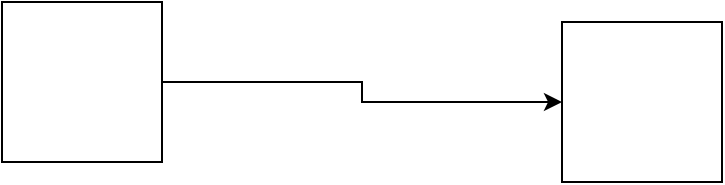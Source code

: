 <mxfile version="20.8.13" type="github">
  <diagram name="第 1 页" id="9c1VEWERxylMTAAzkqru">
    <mxGraphModel dx="2074" dy="1060" grid="1" gridSize="10" guides="1" tooltips="1" connect="1" arrows="1" fold="1" page="1" pageScale="1" pageWidth="827" pageHeight="1169" math="0" shadow="0">
      <root>
        <mxCell id="0" />
        <mxCell id="1" parent="0" />
        <mxCell id="rtkXfg2roxZ0460Mr28F-3" style="edgeStyle=orthogonalEdgeStyle;rounded=0;orthogonalLoop=1;jettySize=auto;html=1;" parent="1" source="rtkXfg2roxZ0460Mr28F-1" target="rtkXfg2roxZ0460Mr28F-2" edge="1">
          <mxGeometry relative="1" as="geometry">
            <mxPoint x="304" y="562.5" as="sourcePoint" />
            <mxPoint x="440" y="562.5" as="targetPoint" />
          </mxGeometry>
        </mxCell>
        <mxCell id="rtkXfg2roxZ0460Mr28F-1" value="" style="whiteSpace=wrap;html=1;aspect=fixed;" vertex="1" parent="1">
          <mxGeometry x="180" y="520" width="80" height="80" as="geometry" />
        </mxCell>
        <mxCell id="rtkXfg2roxZ0460Mr28F-2" value="" style="whiteSpace=wrap;html=1;aspect=fixed;" vertex="1" parent="1">
          <mxGeometry x="460" y="530" width="80" height="80" as="geometry" />
        </mxCell>
      </root>
    </mxGraphModel>
  </diagram>
</mxfile>
